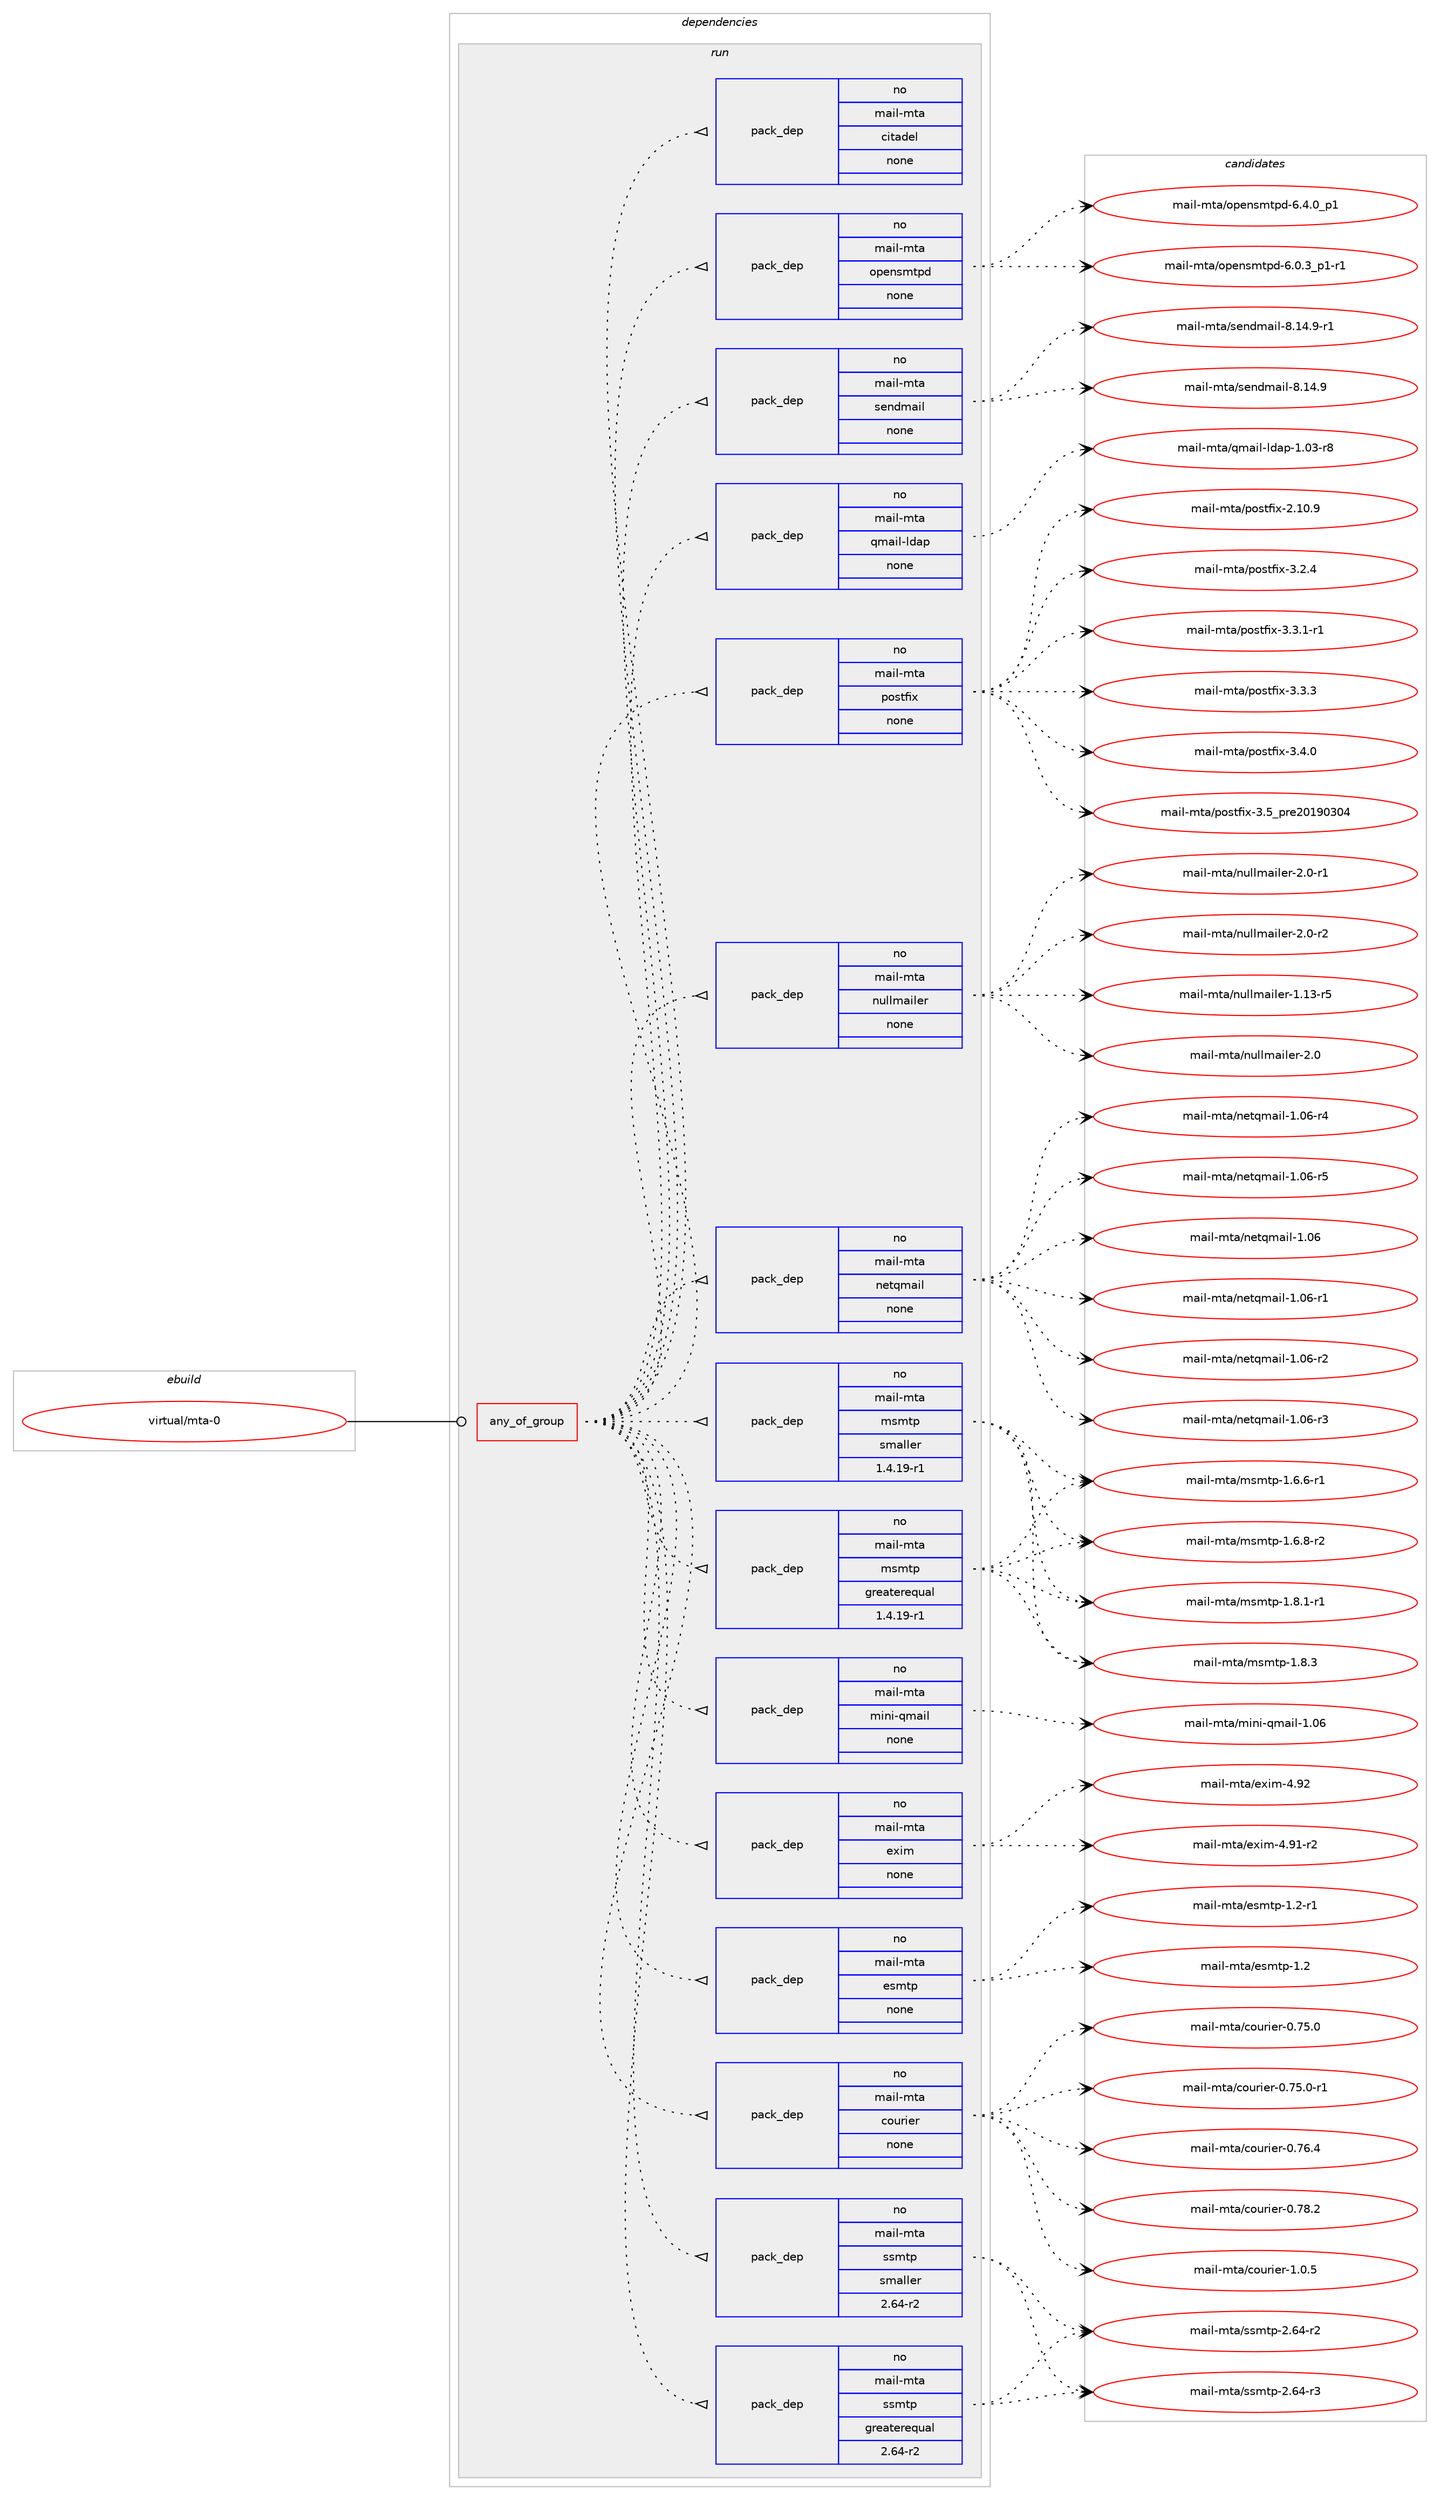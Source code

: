 digraph prolog {

# *************
# Graph options
# *************

newrank=true;
concentrate=true;
compound=true;
graph [rankdir=LR,fontname=Helvetica,fontsize=10,ranksep=1.5];#, ranksep=2.5, nodesep=0.2];
edge  [arrowhead=vee];
node  [fontname=Helvetica,fontsize=10];

# **********
# The ebuild
# **********

subgraph cluster_leftcol {
color=gray;
rank=same;
label=<<i>ebuild</i>>;
id [label="virtual/mta-0", color=red, width=4, href="../virtual/mta-0.svg"];
}

# ****************
# The dependencies
# ****************

subgraph cluster_midcol {
color=gray;
label=<<i>dependencies</i>>;
subgraph cluster_compile {
fillcolor="#eeeeee";
style=filled;
label=<<i>compile</i>>;
}
subgraph cluster_compileandrun {
fillcolor="#eeeeee";
style=filled;
label=<<i>compile and run</i>>;
}
subgraph cluster_run {
fillcolor="#eeeeee";
style=filled;
label=<<i>run</i>>;
subgraph any27878 {
dependency1741429 [label=<<TABLE BORDER="0" CELLBORDER="1" CELLSPACING="0" CELLPADDING="4"><TR><TD CELLPADDING="10">any_of_group</TD></TR></TABLE>>, shape=none, color=red];subgraph pack1249943 {
dependency1741430 [label=<<TABLE BORDER="0" CELLBORDER="1" CELLSPACING="0" CELLPADDING="4" WIDTH="220"><TR><TD ROWSPAN="6" CELLPADDING="30">pack_dep</TD></TR><TR><TD WIDTH="110">no</TD></TR><TR><TD>mail-mta</TD></TR><TR><TD>ssmtp</TD></TR><TR><TD>greaterequal</TD></TR><TR><TD>2.64-r2</TD></TR></TABLE>>, shape=none, color=blue];
}
dependency1741429:e -> dependency1741430:w [weight=20,style="dotted",arrowhead="oinv"];
subgraph pack1249944 {
dependency1741431 [label=<<TABLE BORDER="0" CELLBORDER="1" CELLSPACING="0" CELLPADDING="4" WIDTH="220"><TR><TD ROWSPAN="6" CELLPADDING="30">pack_dep</TD></TR><TR><TD WIDTH="110">no</TD></TR><TR><TD>mail-mta</TD></TR><TR><TD>ssmtp</TD></TR><TR><TD>smaller</TD></TR><TR><TD>2.64-r2</TD></TR></TABLE>>, shape=none, color=blue];
}
dependency1741429:e -> dependency1741431:w [weight=20,style="dotted",arrowhead="oinv"];
subgraph pack1249945 {
dependency1741432 [label=<<TABLE BORDER="0" CELLBORDER="1" CELLSPACING="0" CELLPADDING="4" WIDTH="220"><TR><TD ROWSPAN="6" CELLPADDING="30">pack_dep</TD></TR><TR><TD WIDTH="110">no</TD></TR><TR><TD>mail-mta</TD></TR><TR><TD>courier</TD></TR><TR><TD>none</TD></TR><TR><TD></TD></TR></TABLE>>, shape=none, color=blue];
}
dependency1741429:e -> dependency1741432:w [weight=20,style="dotted",arrowhead="oinv"];
subgraph pack1249946 {
dependency1741433 [label=<<TABLE BORDER="0" CELLBORDER="1" CELLSPACING="0" CELLPADDING="4" WIDTH="220"><TR><TD ROWSPAN="6" CELLPADDING="30">pack_dep</TD></TR><TR><TD WIDTH="110">no</TD></TR><TR><TD>mail-mta</TD></TR><TR><TD>esmtp</TD></TR><TR><TD>none</TD></TR><TR><TD></TD></TR></TABLE>>, shape=none, color=blue];
}
dependency1741429:e -> dependency1741433:w [weight=20,style="dotted",arrowhead="oinv"];
subgraph pack1249947 {
dependency1741434 [label=<<TABLE BORDER="0" CELLBORDER="1" CELLSPACING="0" CELLPADDING="4" WIDTH="220"><TR><TD ROWSPAN="6" CELLPADDING="30">pack_dep</TD></TR><TR><TD WIDTH="110">no</TD></TR><TR><TD>mail-mta</TD></TR><TR><TD>exim</TD></TR><TR><TD>none</TD></TR><TR><TD></TD></TR></TABLE>>, shape=none, color=blue];
}
dependency1741429:e -> dependency1741434:w [weight=20,style="dotted",arrowhead="oinv"];
subgraph pack1249948 {
dependency1741435 [label=<<TABLE BORDER="0" CELLBORDER="1" CELLSPACING="0" CELLPADDING="4" WIDTH="220"><TR><TD ROWSPAN="6" CELLPADDING="30">pack_dep</TD></TR><TR><TD WIDTH="110">no</TD></TR><TR><TD>mail-mta</TD></TR><TR><TD>mini-qmail</TD></TR><TR><TD>none</TD></TR><TR><TD></TD></TR></TABLE>>, shape=none, color=blue];
}
dependency1741429:e -> dependency1741435:w [weight=20,style="dotted",arrowhead="oinv"];
subgraph pack1249949 {
dependency1741436 [label=<<TABLE BORDER="0" CELLBORDER="1" CELLSPACING="0" CELLPADDING="4" WIDTH="220"><TR><TD ROWSPAN="6" CELLPADDING="30">pack_dep</TD></TR><TR><TD WIDTH="110">no</TD></TR><TR><TD>mail-mta</TD></TR><TR><TD>msmtp</TD></TR><TR><TD>greaterequal</TD></TR><TR><TD>1.4.19-r1</TD></TR></TABLE>>, shape=none, color=blue];
}
dependency1741429:e -> dependency1741436:w [weight=20,style="dotted",arrowhead="oinv"];
subgraph pack1249950 {
dependency1741437 [label=<<TABLE BORDER="0" CELLBORDER="1" CELLSPACING="0" CELLPADDING="4" WIDTH="220"><TR><TD ROWSPAN="6" CELLPADDING="30">pack_dep</TD></TR><TR><TD WIDTH="110">no</TD></TR><TR><TD>mail-mta</TD></TR><TR><TD>msmtp</TD></TR><TR><TD>smaller</TD></TR><TR><TD>1.4.19-r1</TD></TR></TABLE>>, shape=none, color=blue];
}
dependency1741429:e -> dependency1741437:w [weight=20,style="dotted",arrowhead="oinv"];
subgraph pack1249951 {
dependency1741438 [label=<<TABLE BORDER="0" CELLBORDER="1" CELLSPACING="0" CELLPADDING="4" WIDTH="220"><TR><TD ROWSPAN="6" CELLPADDING="30">pack_dep</TD></TR><TR><TD WIDTH="110">no</TD></TR><TR><TD>mail-mta</TD></TR><TR><TD>netqmail</TD></TR><TR><TD>none</TD></TR><TR><TD></TD></TR></TABLE>>, shape=none, color=blue];
}
dependency1741429:e -> dependency1741438:w [weight=20,style="dotted",arrowhead="oinv"];
subgraph pack1249952 {
dependency1741439 [label=<<TABLE BORDER="0" CELLBORDER="1" CELLSPACING="0" CELLPADDING="4" WIDTH="220"><TR><TD ROWSPAN="6" CELLPADDING="30">pack_dep</TD></TR><TR><TD WIDTH="110">no</TD></TR><TR><TD>mail-mta</TD></TR><TR><TD>nullmailer</TD></TR><TR><TD>none</TD></TR><TR><TD></TD></TR></TABLE>>, shape=none, color=blue];
}
dependency1741429:e -> dependency1741439:w [weight=20,style="dotted",arrowhead="oinv"];
subgraph pack1249953 {
dependency1741440 [label=<<TABLE BORDER="0" CELLBORDER="1" CELLSPACING="0" CELLPADDING="4" WIDTH="220"><TR><TD ROWSPAN="6" CELLPADDING="30">pack_dep</TD></TR><TR><TD WIDTH="110">no</TD></TR><TR><TD>mail-mta</TD></TR><TR><TD>postfix</TD></TR><TR><TD>none</TD></TR><TR><TD></TD></TR></TABLE>>, shape=none, color=blue];
}
dependency1741429:e -> dependency1741440:w [weight=20,style="dotted",arrowhead="oinv"];
subgraph pack1249954 {
dependency1741441 [label=<<TABLE BORDER="0" CELLBORDER="1" CELLSPACING="0" CELLPADDING="4" WIDTH="220"><TR><TD ROWSPAN="6" CELLPADDING="30">pack_dep</TD></TR><TR><TD WIDTH="110">no</TD></TR><TR><TD>mail-mta</TD></TR><TR><TD>qmail-ldap</TD></TR><TR><TD>none</TD></TR><TR><TD></TD></TR></TABLE>>, shape=none, color=blue];
}
dependency1741429:e -> dependency1741441:w [weight=20,style="dotted",arrowhead="oinv"];
subgraph pack1249955 {
dependency1741442 [label=<<TABLE BORDER="0" CELLBORDER="1" CELLSPACING="0" CELLPADDING="4" WIDTH="220"><TR><TD ROWSPAN="6" CELLPADDING="30">pack_dep</TD></TR><TR><TD WIDTH="110">no</TD></TR><TR><TD>mail-mta</TD></TR><TR><TD>sendmail</TD></TR><TR><TD>none</TD></TR><TR><TD></TD></TR></TABLE>>, shape=none, color=blue];
}
dependency1741429:e -> dependency1741442:w [weight=20,style="dotted",arrowhead="oinv"];
subgraph pack1249956 {
dependency1741443 [label=<<TABLE BORDER="0" CELLBORDER="1" CELLSPACING="0" CELLPADDING="4" WIDTH="220"><TR><TD ROWSPAN="6" CELLPADDING="30">pack_dep</TD></TR><TR><TD WIDTH="110">no</TD></TR><TR><TD>mail-mta</TD></TR><TR><TD>opensmtpd</TD></TR><TR><TD>none</TD></TR><TR><TD></TD></TR></TABLE>>, shape=none, color=blue];
}
dependency1741429:e -> dependency1741443:w [weight=20,style="dotted",arrowhead="oinv"];
subgraph pack1249957 {
dependency1741444 [label=<<TABLE BORDER="0" CELLBORDER="1" CELLSPACING="0" CELLPADDING="4" WIDTH="220"><TR><TD ROWSPAN="6" CELLPADDING="30">pack_dep</TD></TR><TR><TD WIDTH="110">no</TD></TR><TR><TD>mail-mta</TD></TR><TR><TD>citadel</TD></TR><TR><TD>none</TD></TR><TR><TD></TD></TR></TABLE>>, shape=none, color=blue];
}
dependency1741429:e -> dependency1741444:w [weight=20,style="dotted",arrowhead="oinv"];
}
id:e -> dependency1741429:w [weight=20,style="solid",arrowhead="odot"];
}
}

# **************
# The candidates
# **************

subgraph cluster_choices {
rank=same;
color=gray;
label=<<i>candidates</i>>;

subgraph choice1249943 {
color=black;
nodesep=1;
choice1099710510845109116974711511510911611245504654524511450 [label="mail-mta/ssmtp-2.64-r2", color=red, width=4,href="../mail-mta/ssmtp-2.64-r2.svg"];
choice1099710510845109116974711511510911611245504654524511451 [label="mail-mta/ssmtp-2.64-r3", color=red, width=4,href="../mail-mta/ssmtp-2.64-r3.svg"];
dependency1741430:e -> choice1099710510845109116974711511510911611245504654524511450:w [style=dotted,weight="100"];
dependency1741430:e -> choice1099710510845109116974711511510911611245504654524511451:w [style=dotted,weight="100"];
}
subgraph choice1249944 {
color=black;
nodesep=1;
choice1099710510845109116974711511510911611245504654524511450 [label="mail-mta/ssmtp-2.64-r2", color=red, width=4,href="../mail-mta/ssmtp-2.64-r2.svg"];
choice1099710510845109116974711511510911611245504654524511451 [label="mail-mta/ssmtp-2.64-r3", color=red, width=4,href="../mail-mta/ssmtp-2.64-r3.svg"];
dependency1741431:e -> choice1099710510845109116974711511510911611245504654524511450:w [style=dotted,weight="100"];
dependency1741431:e -> choice1099710510845109116974711511510911611245504654524511451:w [style=dotted,weight="100"];
}
subgraph choice1249945 {
color=black;
nodesep=1;
choice109971051084510911697479911111711410510111445484655534648 [label="mail-mta/courier-0.75.0", color=red, width=4,href="../mail-mta/courier-0.75.0.svg"];
choice1099710510845109116974799111117114105101114454846555346484511449 [label="mail-mta/courier-0.75.0-r1", color=red, width=4,href="../mail-mta/courier-0.75.0-r1.svg"];
choice109971051084510911697479911111711410510111445484655544652 [label="mail-mta/courier-0.76.4", color=red, width=4,href="../mail-mta/courier-0.76.4.svg"];
choice109971051084510911697479911111711410510111445484655564650 [label="mail-mta/courier-0.78.2", color=red, width=4,href="../mail-mta/courier-0.78.2.svg"];
choice1099710510845109116974799111117114105101114454946484653 [label="mail-mta/courier-1.0.5", color=red, width=4,href="../mail-mta/courier-1.0.5.svg"];
dependency1741432:e -> choice109971051084510911697479911111711410510111445484655534648:w [style=dotted,weight="100"];
dependency1741432:e -> choice1099710510845109116974799111117114105101114454846555346484511449:w [style=dotted,weight="100"];
dependency1741432:e -> choice109971051084510911697479911111711410510111445484655544652:w [style=dotted,weight="100"];
dependency1741432:e -> choice109971051084510911697479911111711410510111445484655564650:w [style=dotted,weight="100"];
dependency1741432:e -> choice1099710510845109116974799111117114105101114454946484653:w [style=dotted,weight="100"];
}
subgraph choice1249946 {
color=black;
nodesep=1;
choice1099710510845109116974710111510911611245494650 [label="mail-mta/esmtp-1.2", color=red, width=4,href="../mail-mta/esmtp-1.2.svg"];
choice10997105108451091169747101115109116112454946504511449 [label="mail-mta/esmtp-1.2-r1", color=red, width=4,href="../mail-mta/esmtp-1.2-r1.svg"];
dependency1741433:e -> choice1099710510845109116974710111510911611245494650:w [style=dotted,weight="100"];
dependency1741433:e -> choice10997105108451091169747101115109116112454946504511449:w [style=dotted,weight="100"];
}
subgraph choice1249947 {
color=black;
nodesep=1;
choice1099710510845109116974710112010510945524657494511450 [label="mail-mta/exim-4.91-r2", color=red, width=4,href="../mail-mta/exim-4.91-r2.svg"];
choice109971051084510911697471011201051094552465750 [label="mail-mta/exim-4.92", color=red, width=4,href="../mail-mta/exim-4.92.svg"];
dependency1741434:e -> choice1099710510845109116974710112010510945524657494511450:w [style=dotted,weight="100"];
dependency1741434:e -> choice109971051084510911697471011201051094552465750:w [style=dotted,weight="100"];
}
subgraph choice1249948 {
color=black;
nodesep=1;
choice1099710510845109116974710910511010545113109971051084549464854 [label="mail-mta/mini-qmail-1.06", color=red, width=4,href="../mail-mta/mini-qmail-1.06.svg"];
dependency1741435:e -> choice1099710510845109116974710910511010545113109971051084549464854:w [style=dotted,weight="100"];
}
subgraph choice1249949 {
color=black;
nodesep=1;
choice109971051084510911697471091151091161124549465446544511449 [label="mail-mta/msmtp-1.6.6-r1", color=red, width=4,href="../mail-mta/msmtp-1.6.6-r1.svg"];
choice109971051084510911697471091151091161124549465446564511450 [label="mail-mta/msmtp-1.6.8-r2", color=red, width=4,href="../mail-mta/msmtp-1.6.8-r2.svg"];
choice109971051084510911697471091151091161124549465646494511449 [label="mail-mta/msmtp-1.8.1-r1", color=red, width=4,href="../mail-mta/msmtp-1.8.1-r1.svg"];
choice10997105108451091169747109115109116112454946564651 [label="mail-mta/msmtp-1.8.3", color=red, width=4,href="../mail-mta/msmtp-1.8.3.svg"];
dependency1741436:e -> choice109971051084510911697471091151091161124549465446544511449:w [style=dotted,weight="100"];
dependency1741436:e -> choice109971051084510911697471091151091161124549465446564511450:w [style=dotted,weight="100"];
dependency1741436:e -> choice109971051084510911697471091151091161124549465646494511449:w [style=dotted,weight="100"];
dependency1741436:e -> choice10997105108451091169747109115109116112454946564651:w [style=dotted,weight="100"];
}
subgraph choice1249950 {
color=black;
nodesep=1;
choice109971051084510911697471091151091161124549465446544511449 [label="mail-mta/msmtp-1.6.6-r1", color=red, width=4,href="../mail-mta/msmtp-1.6.6-r1.svg"];
choice109971051084510911697471091151091161124549465446564511450 [label="mail-mta/msmtp-1.6.8-r2", color=red, width=4,href="../mail-mta/msmtp-1.6.8-r2.svg"];
choice109971051084510911697471091151091161124549465646494511449 [label="mail-mta/msmtp-1.8.1-r1", color=red, width=4,href="../mail-mta/msmtp-1.8.1-r1.svg"];
choice10997105108451091169747109115109116112454946564651 [label="mail-mta/msmtp-1.8.3", color=red, width=4,href="../mail-mta/msmtp-1.8.3.svg"];
dependency1741437:e -> choice109971051084510911697471091151091161124549465446544511449:w [style=dotted,weight="100"];
dependency1741437:e -> choice109971051084510911697471091151091161124549465446564511450:w [style=dotted,weight="100"];
dependency1741437:e -> choice109971051084510911697471091151091161124549465646494511449:w [style=dotted,weight="100"];
dependency1741437:e -> choice10997105108451091169747109115109116112454946564651:w [style=dotted,weight="100"];
}
subgraph choice1249951 {
color=black;
nodesep=1;
choice10997105108451091169747110101116113109971051084549464854 [label="mail-mta/netqmail-1.06", color=red, width=4,href="../mail-mta/netqmail-1.06.svg"];
choice109971051084510911697471101011161131099710510845494648544511449 [label="mail-mta/netqmail-1.06-r1", color=red, width=4,href="../mail-mta/netqmail-1.06-r1.svg"];
choice109971051084510911697471101011161131099710510845494648544511450 [label="mail-mta/netqmail-1.06-r2", color=red, width=4,href="../mail-mta/netqmail-1.06-r2.svg"];
choice109971051084510911697471101011161131099710510845494648544511451 [label="mail-mta/netqmail-1.06-r3", color=red, width=4,href="../mail-mta/netqmail-1.06-r3.svg"];
choice109971051084510911697471101011161131099710510845494648544511452 [label="mail-mta/netqmail-1.06-r4", color=red, width=4,href="../mail-mta/netqmail-1.06-r4.svg"];
choice109971051084510911697471101011161131099710510845494648544511453 [label="mail-mta/netqmail-1.06-r5", color=red, width=4,href="../mail-mta/netqmail-1.06-r5.svg"];
dependency1741438:e -> choice10997105108451091169747110101116113109971051084549464854:w [style=dotted,weight="100"];
dependency1741438:e -> choice109971051084510911697471101011161131099710510845494648544511449:w [style=dotted,weight="100"];
dependency1741438:e -> choice109971051084510911697471101011161131099710510845494648544511450:w [style=dotted,weight="100"];
dependency1741438:e -> choice109971051084510911697471101011161131099710510845494648544511451:w [style=dotted,weight="100"];
dependency1741438:e -> choice109971051084510911697471101011161131099710510845494648544511452:w [style=dotted,weight="100"];
dependency1741438:e -> choice109971051084510911697471101011161131099710510845494648544511453:w [style=dotted,weight="100"];
}
subgraph choice1249952 {
color=black;
nodesep=1;
choice109971051084510911697471101171081081099710510810111445494649514511453 [label="mail-mta/nullmailer-1.13-r5", color=red, width=4,href="../mail-mta/nullmailer-1.13-r5.svg"];
choice109971051084510911697471101171081081099710510810111445504648 [label="mail-mta/nullmailer-2.0", color=red, width=4,href="../mail-mta/nullmailer-2.0.svg"];
choice1099710510845109116974711011710810810997105108101114455046484511449 [label="mail-mta/nullmailer-2.0-r1", color=red, width=4,href="../mail-mta/nullmailer-2.0-r1.svg"];
choice1099710510845109116974711011710810810997105108101114455046484511450 [label="mail-mta/nullmailer-2.0-r2", color=red, width=4,href="../mail-mta/nullmailer-2.0-r2.svg"];
dependency1741439:e -> choice109971051084510911697471101171081081099710510810111445494649514511453:w [style=dotted,weight="100"];
dependency1741439:e -> choice109971051084510911697471101171081081099710510810111445504648:w [style=dotted,weight="100"];
dependency1741439:e -> choice1099710510845109116974711011710810810997105108101114455046484511449:w [style=dotted,weight="100"];
dependency1741439:e -> choice1099710510845109116974711011710810810997105108101114455046484511450:w [style=dotted,weight="100"];
}
subgraph choice1249953 {
color=black;
nodesep=1;
choice1099710510845109116974711211111511610210512045504649484657 [label="mail-mta/postfix-2.10.9", color=red, width=4,href="../mail-mta/postfix-2.10.9.svg"];
choice10997105108451091169747112111115116102105120455146504652 [label="mail-mta/postfix-3.2.4", color=red, width=4,href="../mail-mta/postfix-3.2.4.svg"];
choice109971051084510911697471121111151161021051204551465146494511449 [label="mail-mta/postfix-3.3.1-r1", color=red, width=4,href="../mail-mta/postfix-3.3.1-r1.svg"];
choice10997105108451091169747112111115116102105120455146514651 [label="mail-mta/postfix-3.3.3", color=red, width=4,href="../mail-mta/postfix-3.3.3.svg"];
choice10997105108451091169747112111115116102105120455146524648 [label="mail-mta/postfix-3.4.0", color=red, width=4,href="../mail-mta/postfix-3.4.0.svg"];
choice1099710510845109116974711211111511610210512045514653951121141015048495748514852 [label="mail-mta/postfix-3.5_pre20190304", color=red, width=4,href="../mail-mta/postfix-3.5_pre20190304.svg"];
dependency1741440:e -> choice1099710510845109116974711211111511610210512045504649484657:w [style=dotted,weight="100"];
dependency1741440:e -> choice10997105108451091169747112111115116102105120455146504652:w [style=dotted,weight="100"];
dependency1741440:e -> choice109971051084510911697471121111151161021051204551465146494511449:w [style=dotted,weight="100"];
dependency1741440:e -> choice10997105108451091169747112111115116102105120455146514651:w [style=dotted,weight="100"];
dependency1741440:e -> choice10997105108451091169747112111115116102105120455146524648:w [style=dotted,weight="100"];
dependency1741440:e -> choice1099710510845109116974711211111511610210512045514653951121141015048495748514852:w [style=dotted,weight="100"];
}
subgraph choice1249954 {
color=black;
nodesep=1;
choice1099710510845109116974711310997105108451081009711245494648514511456 [label="mail-mta/qmail-ldap-1.03-r8", color=red, width=4,href="../mail-mta/qmail-ldap-1.03-r8.svg"];
dependency1741441:e -> choice1099710510845109116974711310997105108451081009711245494648514511456:w [style=dotted,weight="100"];
}
subgraph choice1249955 {
color=black;
nodesep=1;
choice109971051084510911697471151011101001099710510845564649524657 [label="mail-mta/sendmail-8.14.9", color=red, width=4,href="../mail-mta/sendmail-8.14.9.svg"];
choice1099710510845109116974711510111010010997105108455646495246574511449 [label="mail-mta/sendmail-8.14.9-r1", color=red, width=4,href="../mail-mta/sendmail-8.14.9-r1.svg"];
dependency1741442:e -> choice109971051084510911697471151011101001099710510845564649524657:w [style=dotted,weight="100"];
dependency1741442:e -> choice1099710510845109116974711510111010010997105108455646495246574511449:w [style=dotted,weight="100"];
}
subgraph choice1249956 {
color=black;
nodesep=1;
choice1099710510845109116974711111210111011510911611210045544648465195112494511449 [label="mail-mta/opensmtpd-6.0.3_p1-r1", color=red, width=4,href="../mail-mta/opensmtpd-6.0.3_p1-r1.svg"];
choice109971051084510911697471111121011101151091161121004554465246489511249 [label="mail-mta/opensmtpd-6.4.0_p1", color=red, width=4,href="../mail-mta/opensmtpd-6.4.0_p1.svg"];
dependency1741443:e -> choice1099710510845109116974711111210111011510911611210045544648465195112494511449:w [style=dotted,weight="100"];
dependency1741443:e -> choice109971051084510911697471111121011101151091161121004554465246489511249:w [style=dotted,weight="100"];
}
subgraph choice1249957 {
color=black;
nodesep=1;
}
}

}
